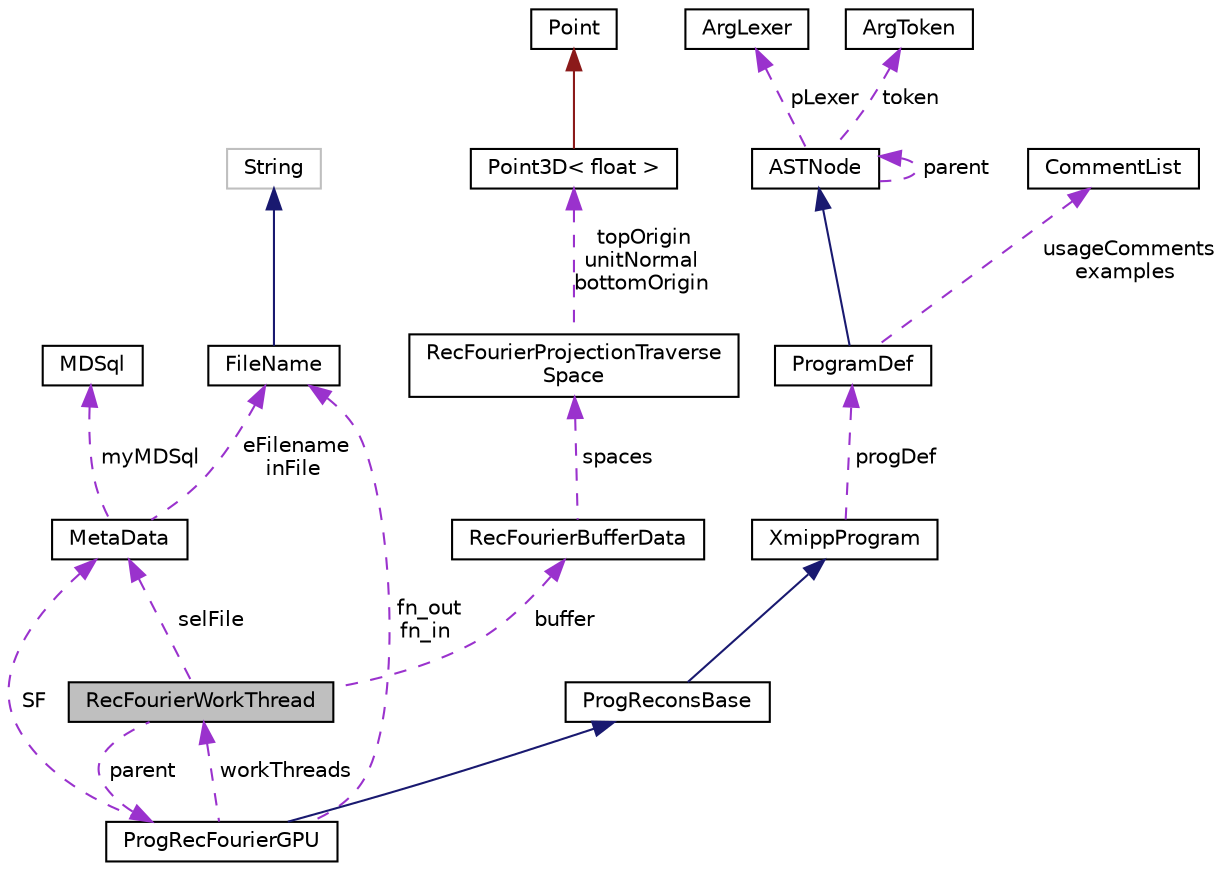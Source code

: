 digraph "RecFourierWorkThread"
{
  edge [fontname="Helvetica",fontsize="10",labelfontname="Helvetica",labelfontsize="10"];
  node [fontname="Helvetica",fontsize="10",shape=record];
  Node1 [label="RecFourierWorkThread",height=0.2,width=0.4,color="black", fillcolor="grey75", style="filled", fontcolor="black"];
  Node2 -> Node1 [dir="back",color="darkorchid3",fontsize="10",style="dashed",label=" selFile" ,fontname="Helvetica"];
  Node2 [label="MetaData",height=0.2,width=0.4,color="black", fillcolor="white", style="filled",URL="$classMetaData.html"];
  Node3 -> Node2 [dir="back",color="darkorchid3",fontsize="10",style="dashed",label=" myMDSql" ,fontname="Helvetica"];
  Node3 [label="MDSql",height=0.2,width=0.4,color="black", fillcolor="white", style="filled",URL="$classMDSql.html"];
  Node4 -> Node2 [dir="back",color="darkorchid3",fontsize="10",style="dashed",label=" eFilename\ninFile" ,fontname="Helvetica"];
  Node4 [label="FileName",height=0.2,width=0.4,color="black", fillcolor="white", style="filled",URL="$classFileName.html"];
  Node5 -> Node4 [dir="back",color="midnightblue",fontsize="10",style="solid",fontname="Helvetica"];
  Node5 [label="String",height=0.2,width=0.4,color="grey75", fillcolor="white", style="filled"];
  Node6 -> Node1 [dir="back",color="darkorchid3",fontsize="10",style="dashed",label=" parent" ,fontname="Helvetica"];
  Node6 [label="ProgRecFourierGPU",height=0.2,width=0.4,color="black", fillcolor="white", style="filled",URL="$classProgRecFourierGPU.html"];
  Node7 -> Node6 [dir="back",color="midnightblue",fontsize="10",style="solid",fontname="Helvetica"];
  Node7 [label="ProgReconsBase",height=0.2,width=0.4,color="black", fillcolor="white", style="filled",URL="$classProgReconsBase.html"];
  Node8 -> Node7 [dir="back",color="midnightblue",fontsize="10",style="solid",fontname="Helvetica"];
  Node8 [label="XmippProgram",height=0.2,width=0.4,color="black", fillcolor="white", style="filled",URL="$classXmippProgram.html"];
  Node9 -> Node8 [dir="back",color="darkorchid3",fontsize="10",style="dashed",label=" progDef" ,fontname="Helvetica"];
  Node9 [label="ProgramDef",height=0.2,width=0.4,color="black", fillcolor="white", style="filled",URL="$classProgramDef.html"];
  Node10 -> Node9 [dir="back",color="midnightblue",fontsize="10",style="solid",fontname="Helvetica"];
  Node10 [label="ASTNode",height=0.2,width=0.4,color="black", fillcolor="white", style="filled",URL="$classASTNode.html"];
  Node11 -> Node10 [dir="back",color="darkorchid3",fontsize="10",style="dashed",label=" token" ,fontname="Helvetica"];
  Node11 [label="ArgToken",height=0.2,width=0.4,color="black", fillcolor="white", style="filled",URL="$classArgToken.html"];
  Node12 -> Node10 [dir="back",color="darkorchid3",fontsize="10",style="dashed",label=" pLexer" ,fontname="Helvetica"];
  Node12 [label="ArgLexer",height=0.2,width=0.4,color="black", fillcolor="white", style="filled",URL="$classArgLexer.html"];
  Node10 -> Node10 [dir="back",color="darkorchid3",fontsize="10",style="dashed",label=" parent" ,fontname="Helvetica"];
  Node13 -> Node9 [dir="back",color="darkorchid3",fontsize="10",style="dashed",label=" usageComments\nexamples" ,fontname="Helvetica"];
  Node13 [label="CommentList",height=0.2,width=0.4,color="black", fillcolor="white", style="filled",URL="$classCommentList.html"];
  Node2 -> Node6 [dir="back",color="darkorchid3",fontsize="10",style="dashed",label=" SF" ,fontname="Helvetica"];
  Node1 -> Node6 [dir="back",color="darkorchid3",fontsize="10",style="dashed",label=" workThreads" ,fontname="Helvetica"];
  Node4 -> Node6 [dir="back",color="darkorchid3",fontsize="10",style="dashed",label=" fn_out\nfn_in" ,fontname="Helvetica"];
  Node14 -> Node1 [dir="back",color="darkorchid3",fontsize="10",style="dashed",label=" buffer" ,fontname="Helvetica"];
  Node14 [label="RecFourierBufferData",height=0.2,width=0.4,color="black", fillcolor="white", style="filled",URL="$structRecFourierBufferData.html"];
  Node15 -> Node14 [dir="back",color="darkorchid3",fontsize="10",style="dashed",label=" spaces" ,fontname="Helvetica"];
  Node15 [label="RecFourierProjectionTraverse\lSpace",height=0.2,width=0.4,color="black", fillcolor="white", style="filled",URL="$structRecFourierProjectionTraverseSpace.html"];
  Node16 -> Node15 [dir="back",color="darkorchid3",fontsize="10",style="dashed",label=" topOrigin\nunitNormal\nbottomOrigin" ,fontname="Helvetica"];
  Node16 [label="Point3D\< float \>",height=0.2,width=0.4,color="black", fillcolor="white", style="filled",URL="$classPoint3D.html"];
  Node17 -> Node16 [dir="back",color="firebrick4",fontsize="10",style="solid",fontname="Helvetica"];
  Node17 [label="Point",height=0.2,width=0.4,color="black", fillcolor="white", style="filled",URL="$structPoint.html"];
}

